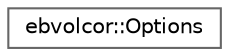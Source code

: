 digraph "Graphical Class Hierarchy"
{
 // LATEX_PDF_SIZE
  bgcolor="transparent";
  edge [fontname=Helvetica,fontsize=10,labelfontname=Helvetica,labelfontsize=10];
  node [fontname=Helvetica,fontsize=10,shape=box,height=0.2,width=0.4];
  rankdir="LR";
  Node0 [id="Node000000",label="ebvolcor::Options",height=0.2,width=0.4,color="grey40", fillcolor="white", style="filled",URL="$classebvolcor_1_1Options.html",tooltip="Volume correction initialization helper class."];
}

